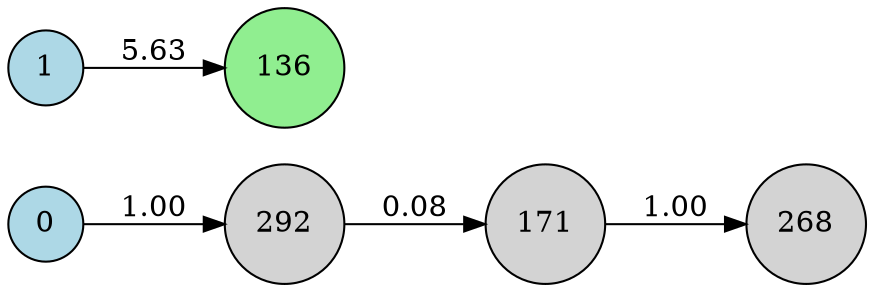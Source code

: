 digraph neat {
  rankdir=LR;
  node [shape=circle];
  node0 [label="0", style=filled, fillcolor=lightblue];
  node1 [label="1", style=filled, fillcolor=lightblue];
  node136 [label="136", style=filled, fillcolor=lightgreen];
  node171 [label="171", style=filled, fillcolor=lightgray];
  node268 [label="268", style=filled, fillcolor=lightgray];
  node292 [label="292", style=filled, fillcolor=lightgray];
  node1 -> node136 [label="5.63"];
  node171 -> node268 [label="1.00"];
  node0 -> node292 [label="1.00"];
  node292 -> node171 [label="0.08"];
}
